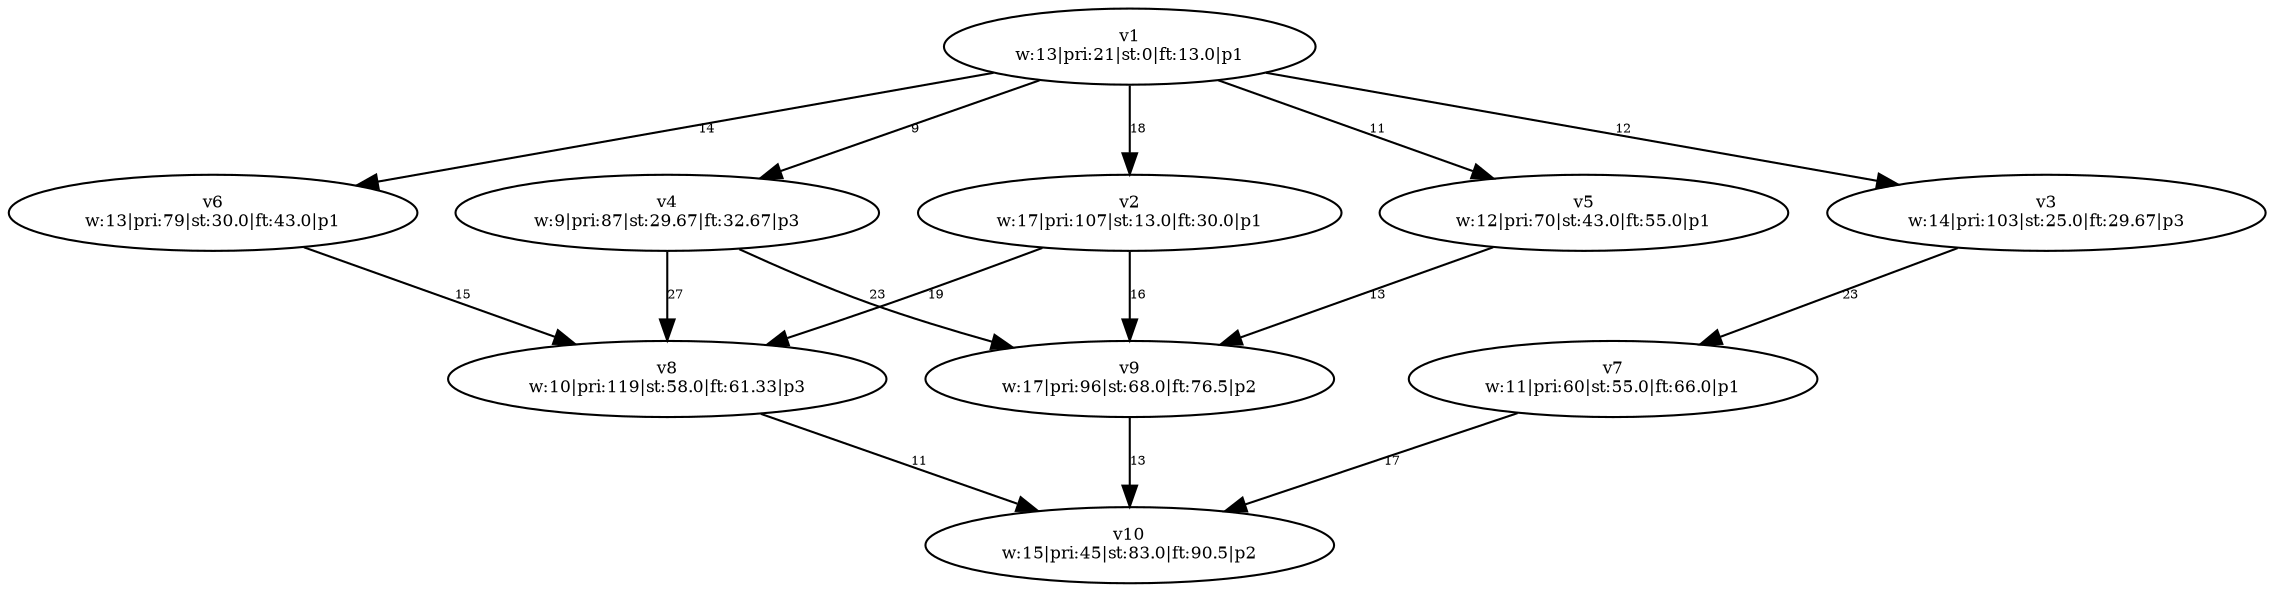 digraph {
	v1 [label="v1
w:13|pri:21|st:0|ft:13.0|p1" fontsize=8.0]
	v2 [label="v2
w:17|pri:107|st:13.0|ft:30.0|p1" fontsize=8.0]
	v3 [label="v3
w:14|pri:103|st:25.0|ft:29.67|p3" fontsize=8.0]
	v4 [label="v4
w:9|pri:87|st:29.67|ft:32.67|p3" fontsize=8.0]
	v6 [label="v6
w:13|pri:79|st:30.0|ft:43.0|p1" fontsize=8.0]
	v5 [label="v5
w:12|pri:70|st:43.0|ft:55.0|p1" fontsize=8.0]
	v8 [label="v8
w:10|pri:119|st:58.0|ft:61.33|p3" fontsize=8.0]
	v9 [label="v9
w:17|pri:96|st:68.0|ft:76.5|p2" fontsize=8.0]
	v7 [label="v7
w:11|pri:60|st:55.0|ft:66.0|p1" fontsize=8.0]
	v10 [label="v10
w:15|pri:45|st:83.0|ft:90.5|p2" fontsize=8.0]
	v1 -> v2 [label=18 constraint=true fontsize=6.0]
	v1 -> v3 [label=12 constraint=true fontsize=6.0]
	v1 -> v4 [label=9 constraint=true fontsize=6.0]
	v1 -> v5 [label=11 constraint=true fontsize=6.0]
	v1 -> v6 [label=14 constraint=true fontsize=6.0]
	v2 -> v8 [label=19 constraint=true fontsize=6.0]
	v2 -> v9 [label=16 constraint=true fontsize=6.0]
	v3 -> v7 [label=23 constraint=true fontsize=6.0]
	v4 -> v8 [label=27 constraint=true fontsize=6.0]
	v4 -> v9 [label=23 constraint=true fontsize=6.0]
	v5 -> v9 [label=13 constraint=true fontsize=6.0]
	v6 -> v8 [label=15 constraint=true fontsize=6.0]
	v7 -> v10 [label=17 constraint=true fontsize=6.0]
	v8 -> v10 [label=11 constraint=true fontsize=6.0]
	v9 -> v10 [label=13 constraint=true fontsize=6.0]
}
